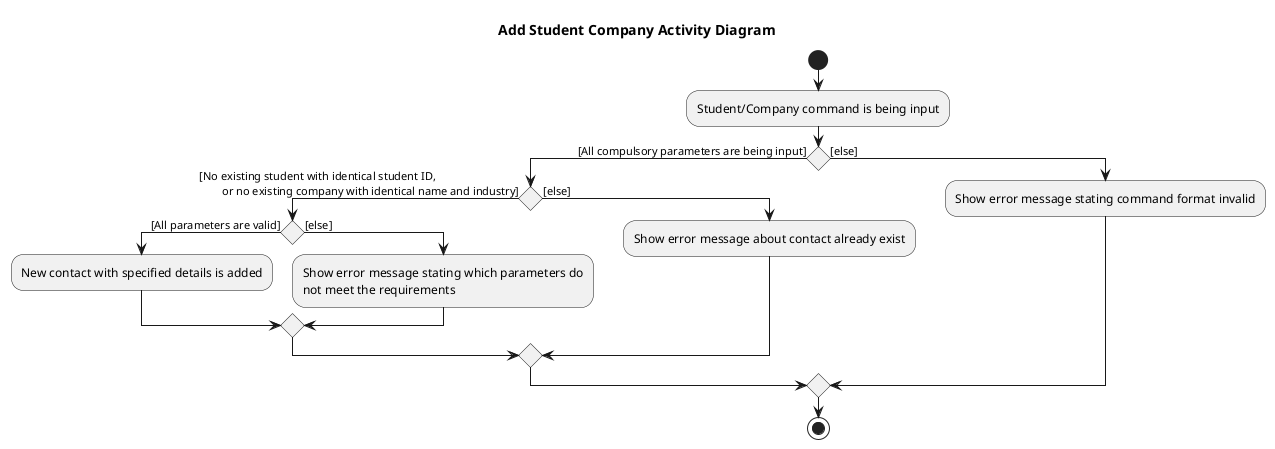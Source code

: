@startuml
title Add Student Company Activity Diagram
start
:Student/Company command is being input;

if () then ([All compulsory parameters are being input])
    if () then ([No existing student with identical student ID,
        or no existing company with identical name and industry])
        if () then ([All parameters are valid])
            :New contact with specified details is added;
        else ([else])
            :Show error message stating which parameters do
        not meet the requirements;
        endif

    else ([else])
        :Show error message about contact already exist;
    endif
else ([else])
    :Show error message stating command format invalid;
endif

stop
@enduml

